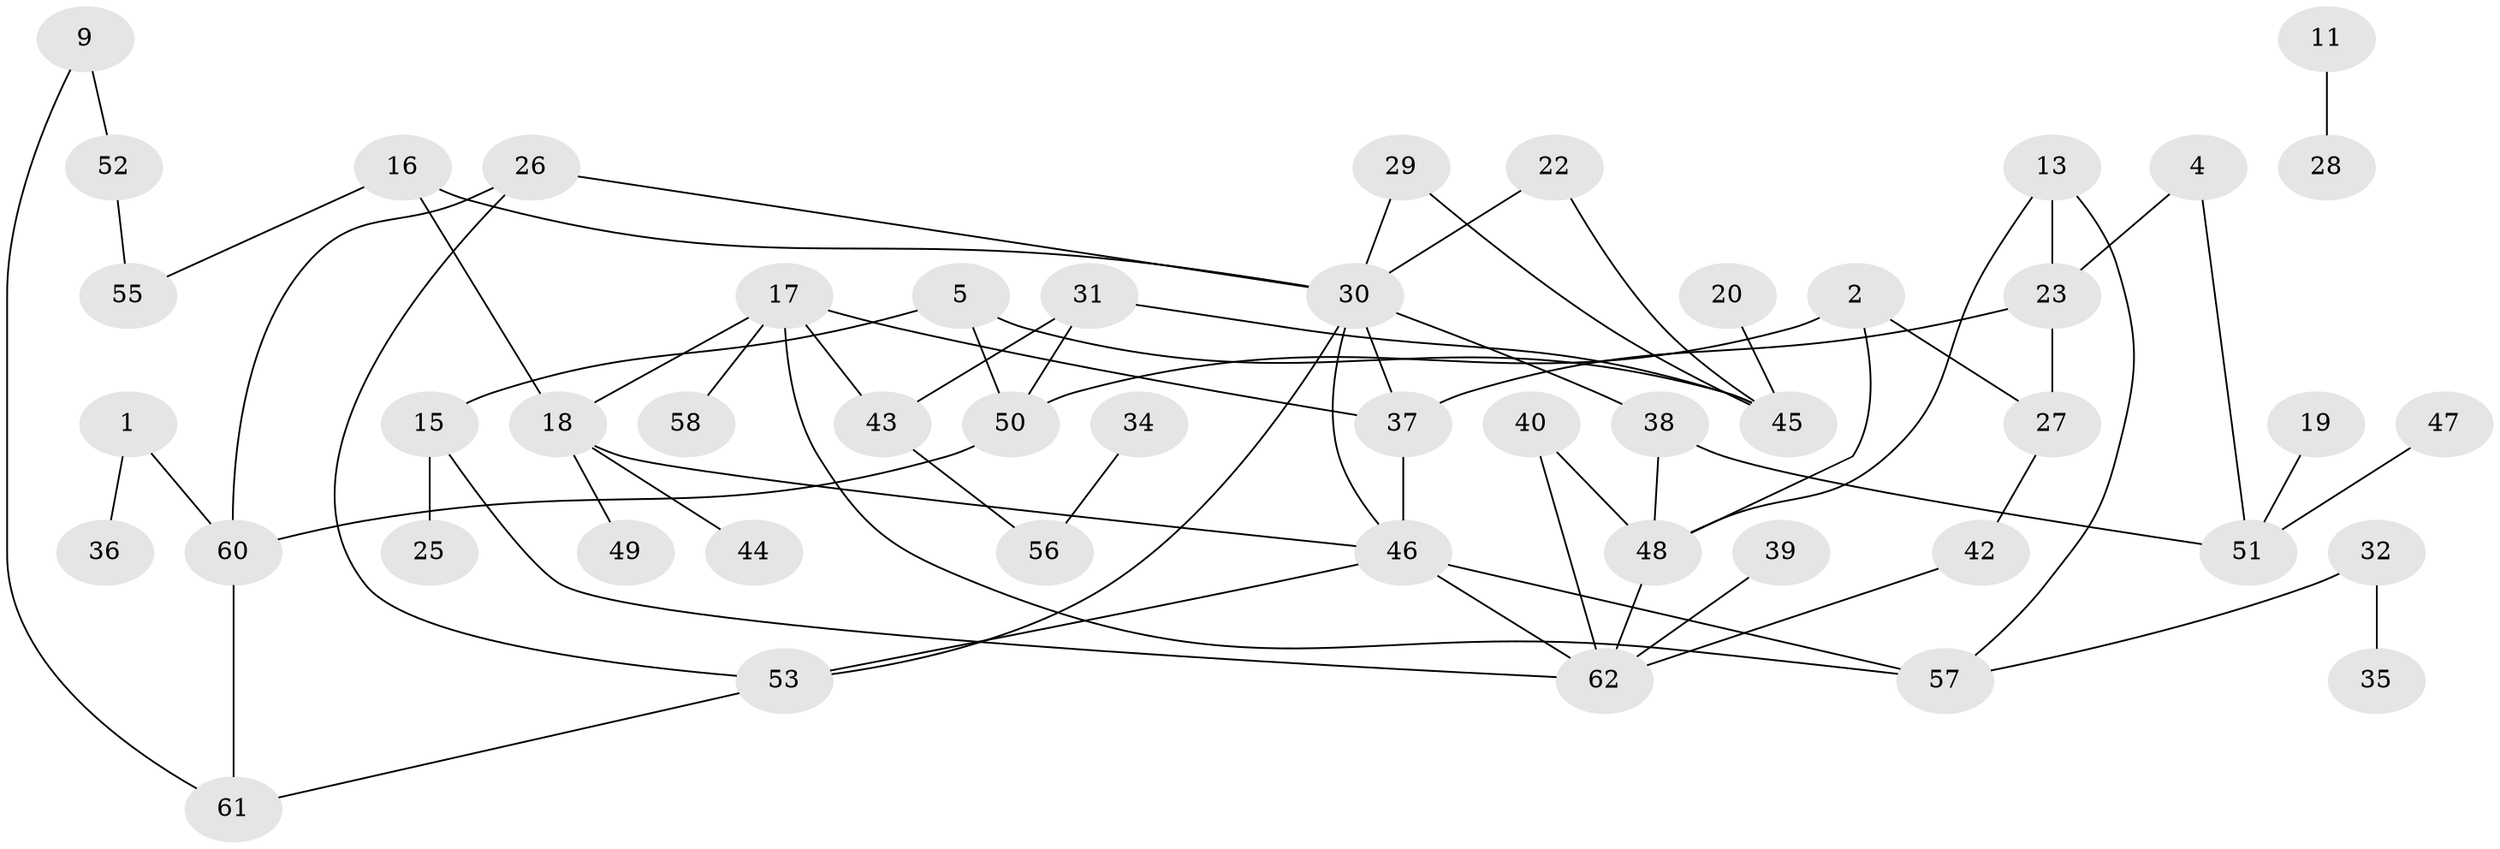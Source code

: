 // original degree distribution, {2: 0.2764227642276423, 1: 0.2601626016260163, 3: 0.25203252032520324, 0: 0.08130081300813008, 4: 0.07317073170731707, 5: 0.04065040650406504, 6: 0.016260162601626018}
// Generated by graph-tools (version 1.1) at 2025/00/03/09/25 03:00:43]
// undirected, 49 vertices, 68 edges
graph export_dot {
graph [start="1"]
  node [color=gray90,style=filled];
  1;
  2;
  4;
  5;
  9;
  11;
  13;
  15;
  16;
  17;
  18;
  19;
  20;
  22;
  23;
  25;
  26;
  27;
  28;
  29;
  30;
  31;
  32;
  34;
  35;
  36;
  37;
  38;
  39;
  40;
  42;
  43;
  44;
  45;
  46;
  47;
  48;
  49;
  50;
  51;
  52;
  53;
  55;
  56;
  57;
  58;
  60;
  61;
  62;
  1 -- 36 [weight=1.0];
  1 -- 60 [weight=1.0];
  2 -- 27 [weight=1.0];
  2 -- 48 [weight=1.0];
  2 -- 50 [weight=1.0];
  4 -- 23 [weight=1.0];
  4 -- 51 [weight=1.0];
  5 -- 15 [weight=1.0];
  5 -- 45 [weight=1.0];
  5 -- 50 [weight=1.0];
  9 -- 52 [weight=1.0];
  9 -- 61 [weight=1.0];
  11 -- 28 [weight=1.0];
  13 -- 23 [weight=1.0];
  13 -- 48 [weight=1.0];
  13 -- 57 [weight=1.0];
  15 -- 25 [weight=1.0];
  15 -- 62 [weight=1.0];
  16 -- 18 [weight=1.0];
  16 -- 30 [weight=1.0];
  16 -- 55 [weight=1.0];
  17 -- 18 [weight=1.0];
  17 -- 37 [weight=1.0];
  17 -- 43 [weight=1.0];
  17 -- 57 [weight=1.0];
  17 -- 58 [weight=1.0];
  18 -- 44 [weight=1.0];
  18 -- 46 [weight=1.0];
  18 -- 49 [weight=1.0];
  19 -- 51 [weight=1.0];
  20 -- 45 [weight=1.0];
  22 -- 30 [weight=1.0];
  22 -- 45 [weight=1.0];
  23 -- 27 [weight=1.0];
  23 -- 37 [weight=1.0];
  26 -- 30 [weight=1.0];
  26 -- 53 [weight=1.0];
  26 -- 60 [weight=1.0];
  27 -- 42 [weight=1.0];
  29 -- 30 [weight=1.0];
  29 -- 45 [weight=1.0];
  30 -- 37 [weight=1.0];
  30 -- 38 [weight=1.0];
  30 -- 46 [weight=1.0];
  30 -- 53 [weight=1.0];
  31 -- 43 [weight=1.0];
  31 -- 45 [weight=1.0];
  31 -- 50 [weight=1.0];
  32 -- 35 [weight=1.0];
  32 -- 57 [weight=1.0];
  34 -- 56 [weight=1.0];
  37 -- 46 [weight=3.0];
  38 -- 48 [weight=1.0];
  38 -- 51 [weight=1.0];
  39 -- 62 [weight=1.0];
  40 -- 48 [weight=1.0];
  40 -- 62 [weight=1.0];
  42 -- 62 [weight=1.0];
  43 -- 56 [weight=1.0];
  46 -- 53 [weight=1.0];
  46 -- 57 [weight=1.0];
  46 -- 62 [weight=1.0];
  47 -- 51 [weight=1.0];
  48 -- 62 [weight=1.0];
  50 -- 60 [weight=1.0];
  52 -- 55 [weight=1.0];
  53 -- 61 [weight=1.0];
  60 -- 61 [weight=1.0];
}
